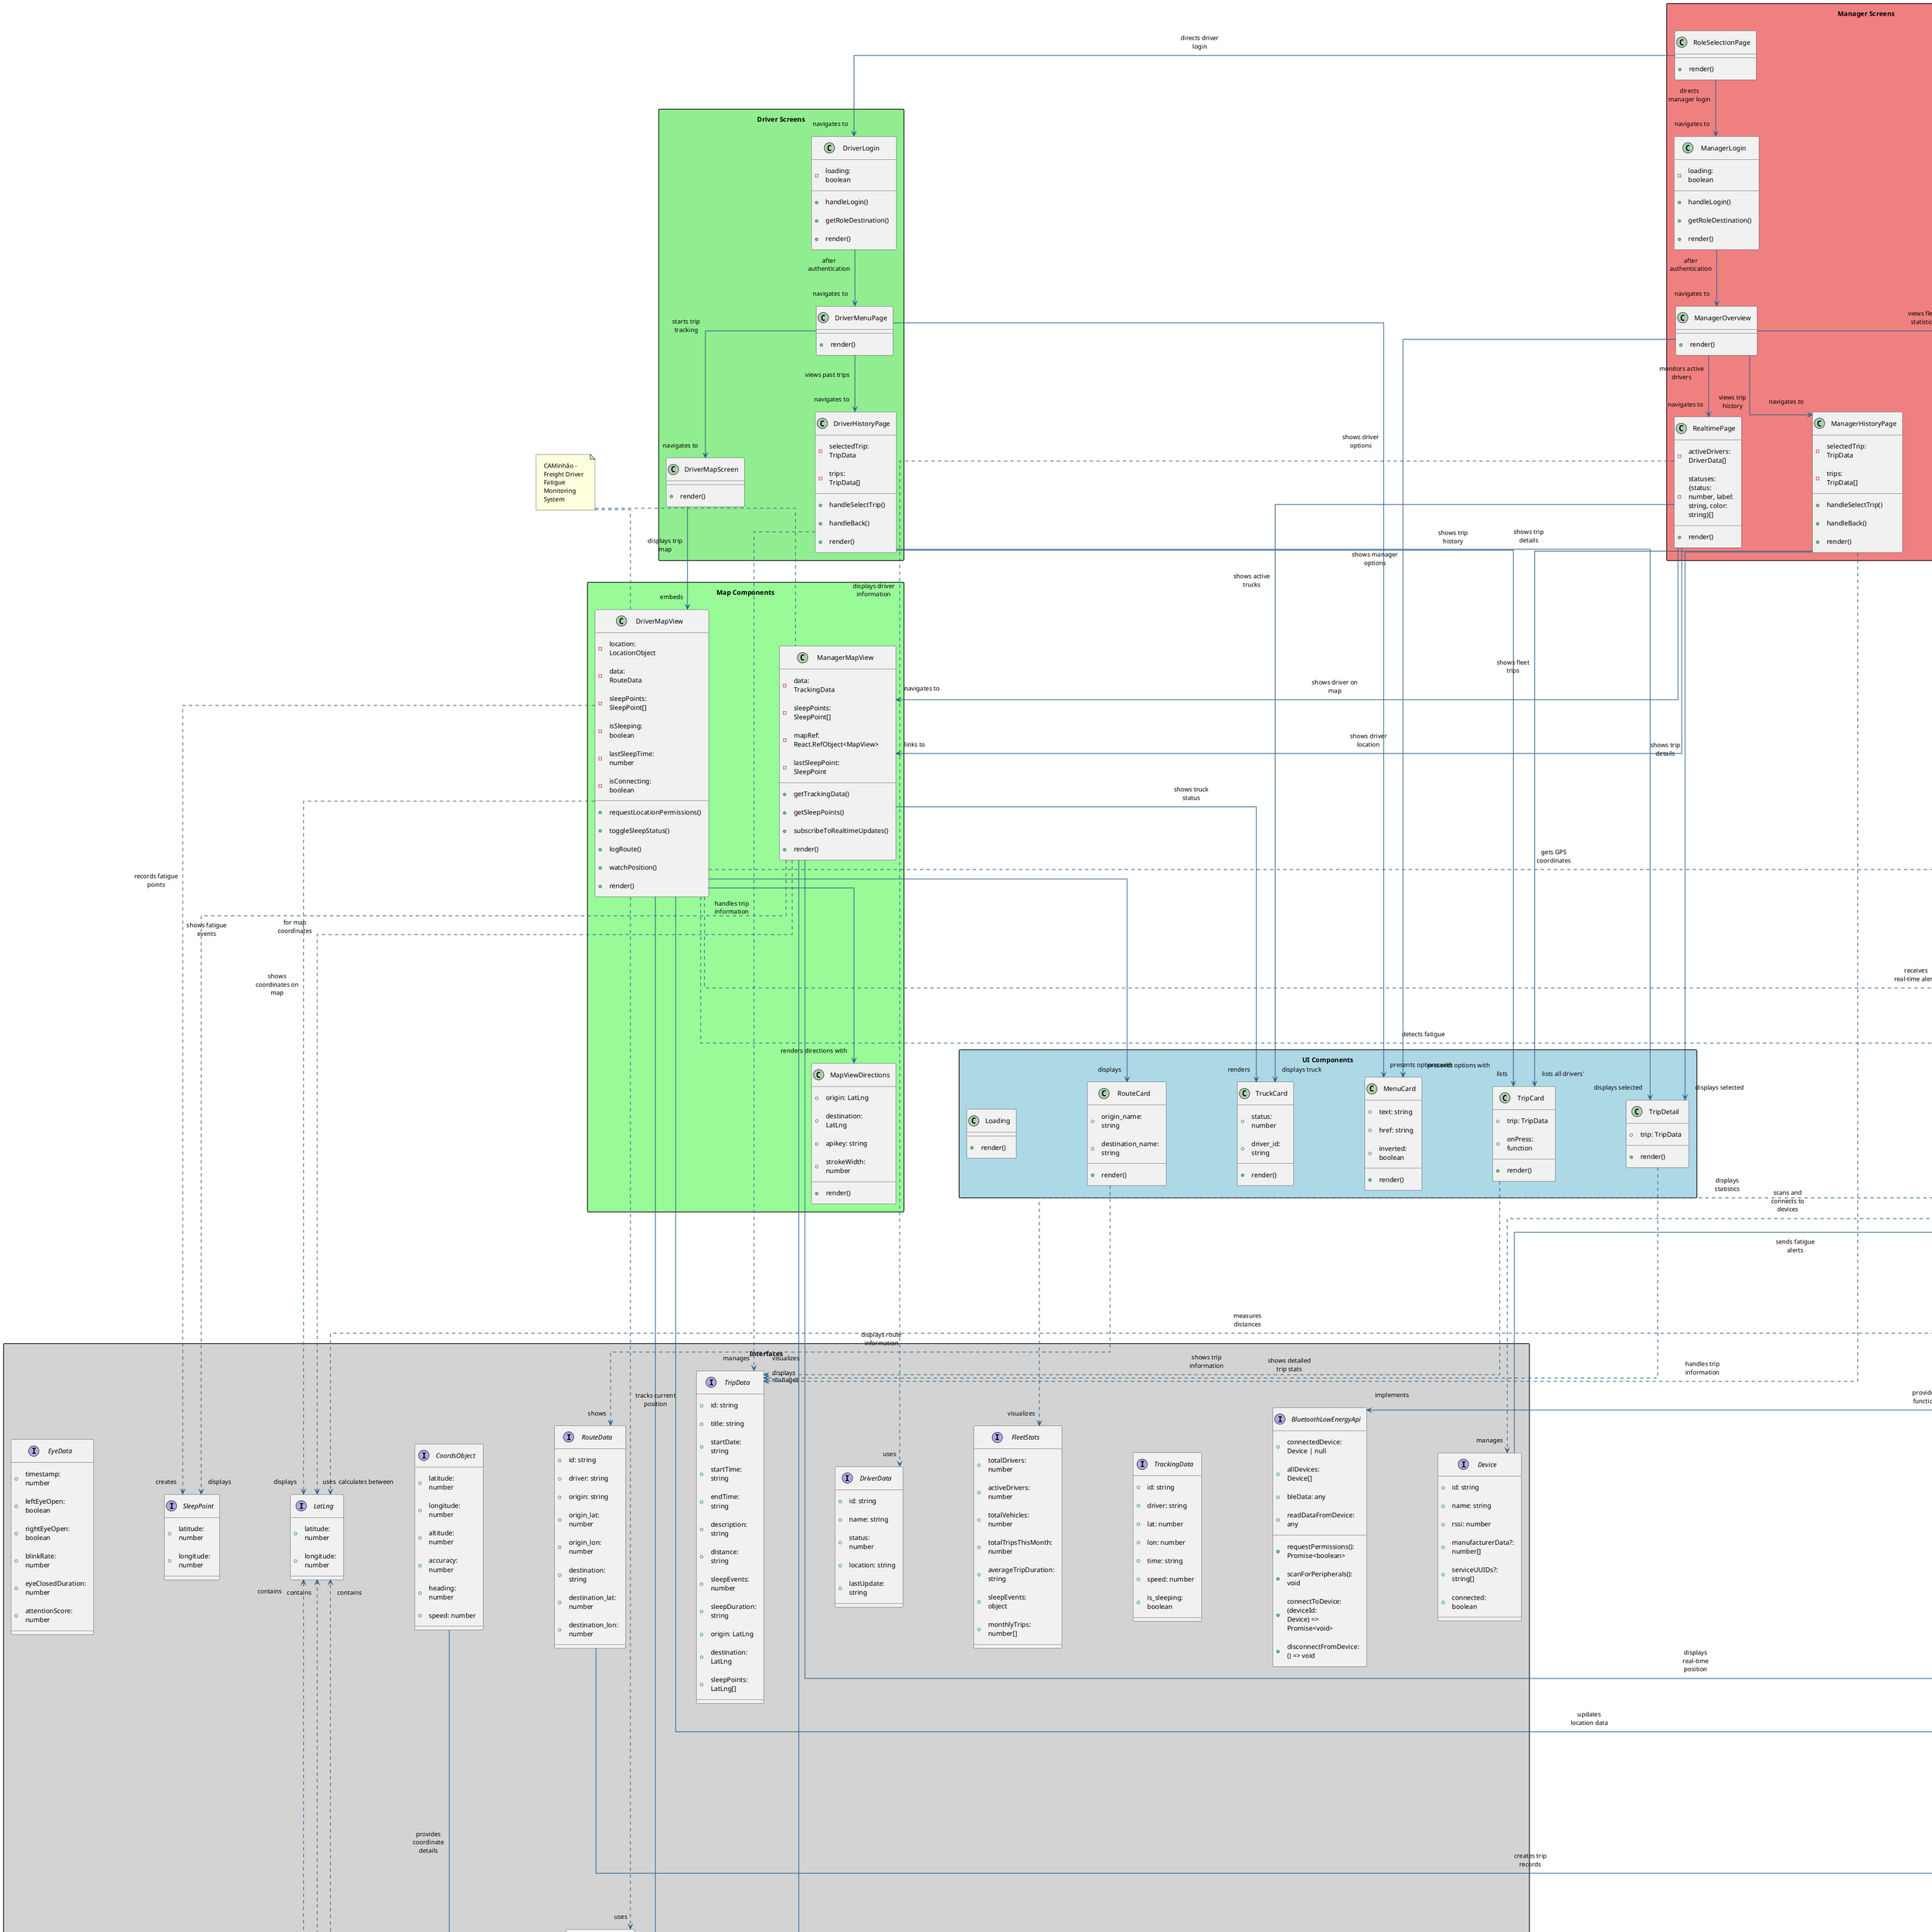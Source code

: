@startuml CAMinhão - Driver Fatigue Monitoring System

' Aumentando o espaçamento entre elementos
skinparam linetype ortho
skinparam nodesep 150
skinparam ranksep 120
skinparam packageStyle rectangle

' Configurações adicionais para melhorar a visualização
skinparam ArrowColor #33658a
skinparam ArrowThickness 1.5
skinparam Padding 10
skinparam componentMargin 20

' Configuração para ajudar com textos longos nas relações
skinparam wrapWidth 100
skinparam maxMessageSize 100

' Dispositivos de Hardware
package "Hardware Devices" #Orange {
  class RaspberryPi {
    -model: string
    -ipAddress: string
    -connected: boolean
    -sleepDetectionActive: boolean
    -lastAlertTime: timestamp
    +connect()
    +disconnect()
    +startMonitoring()
    +stopMonitoring()
    +processEyeData(eyeState: EyeData)
    +detectFatigue(eyeClosedDuration: number)
    +sendAlertToApp(alertLevel: string)
    +sendDataToBracelet(command: string)
    +getStatus()
  }

  class VibrationBracelet {
    -id: string
    -batteryLevel: number
    -connected: boolean
    -vibrationIntensity: number
    -lastVibrationTime: timestamp
    +connect()
    +disconnect()
    +vibrate(intensity: number, duration: number)
    +checkBatteryLevel()
    +getStatus()
    +setPairingMode(active: boolean)
  }
}


' Database Layer
package "Database Models" #LightYellow {
class Drivers {
+id: bigint
+name: text
+license_number: text
+phone: text
+email: text
+status: text
+date_hired: date
+created_at: timestamp
}

class Vehicles {
+id: bigint
+license_plate: text
+model: text
+year: integer
+status: text
+created_at: timestamp
}

class Trips {
+id: bigint
+driver_id: bigint
+vehicle_id: bigint
+origin_name: text
+origin_lat: double
+origin_lon: double
+destination_name: text
+destination_lat: double
+destination_lon: double
+distance: double
+start_time: timestamp
+end_time: timestamp
+status: text
+description: text
+created_at: timestamp
}

class Tracking {
+id: bigint
+driver_id: bigint
+trip_id: bigint
+vehicle_id: bigint
+lat: double
+lon: double
+speed: double
+is_sleeping: boolean
+road_index: integer
+timestamp: timestamp
}

class SleepEvents {
+id: bigint
+trip_id: bigint
+driver_id: bigint
+lat: double
+lon: double
+start_time: timestamp
+end_time: timestamp
+duration: interval
+severity: text
+created_at: timestamp
}

class Supervisors {
+id: bigint
+name: text
+email: text
+phone: text
+created_at: timestamp
}

class SupervisorDriver {
+supervisor_id: bigint
+driver_id: bigint
+assigned_date: timestamp
}

class TripStatistics {
+id: bigint
+month: integer
+year: integer
+total_trips: integer
+total_distance: double
+average_trip_duration: interval
+total_sleep_events: integer
+critical_sleep_incidents: integer
+created_at: timestamp
}

class Roads {
+road_id: text
+road_index: integer
+name: text
+lat: double
+lon: double
}
}

' Core UI Components
package "UI Components" #LightBlue {
class MenuCard {
+text: string
+href: string
+inverted: boolean
+render()
}

class TruckCard {
+status: number
+driver_id: string
+render()
}

class TripCard {
+trip: TripData
+onPress: function
+render()
}

class RouteCard {
+origin_name: string
+destination_name: string
+render()
}

class TripDetail {
+trip: TripData
+render()
}

class Loading {
+render()
}
}

' MapView Components
package "Map Components" #PaleGreen {
class DriverMapView {
-location: LocationObject
-data: RouteData
-sleepPoints: SleepPoint[]
-isSleeping: boolean
-lastSleepTime: number
-isConnecting: boolean
+requestLocationPermissions()
+toggleSleepStatus()
+logRoute()
+watchPosition()
+render()
}

class ManagerMapView {
-data: TrackingData
-sleepPoints: SleepPoint[]
-mapRef: React.RefObject<MapView>
-lastSleepPoint: SleepPoint
+getTrackingData()
+getSleepPoints()
+subscribeToRealtimeUpdates()
+render()
}

class MapViewDirections {
+origin: LatLng
+destination: LatLng
+apikey: string
+strokeWidth: number
+render()
}
}

' Screens by Role
package "Driver Screens" #LightGreen {
class DriverLogin {
-loading: boolean
+handleLogin()
+getRoleDestination()
+render()
}

class DriverMenuPage {
+render()
}

class DriverMapScreen {
+render()
}

class DriverHistoryPage {
-selectedTrip: TripData
-trips: TripData[]
+handleSelectTrip()
+handleBack()
+render()
}
}

package "Manager Screens" #LightCoral {
class ManagerLogin {
-loading: boolean
+handleLogin()
+getRoleDestination()
+render()
}

class ManagerOverview {
+render()
}

class RealtimePage {
-activeDrivers: DriverData[]
-statuses: {status: number, label: string, color: string}[]
+render()
}

class ManagerHistoryPage {
-selectedTrip: TripData
-trips: TripData[]
+handleSelectTrip()
+handleBack()
+render()
}

class FleetSummaryPage {
-fleetStats: FleetStats
+render()
}

class RoleSelectionPage {
+render()
}
}




' Services
package "Services" #Lavender {
class SupabaseService {
+client: SupabaseClient
+from(table: string)
+channel(name: string)
+auth
}

class BLEModule {
-bleManager: BleManager
-allDevices: Device[]
-connectedDevice: Device
-bleData: any
+requestPermissions()
+scanForPeripherals()
+connectToDevice()
+disconnectFromDevice()
+readDataFromDevice()
}

class LocationService {
+requestPermissions()
+getCurrentPosition()
+watchPosition()
+calculateDistance()
}
}

' Data Types & Interfaces
package "Interfaces" #LightGrey {
interface TripData {
+id: string
+title: string
+startDate: string
+startTime: string
+endTime: string
+description: string
+distance: string
+sleepEvents: number
+sleepDuration: string
+origin: LatLng
+destination: LatLng
+sleepPoints: LatLng[]
}

interface RouteData {
+id: string
+driver: string
+origin: string
+origin_lat: number
+origin_lon: number
+destination: string
+destination_lat: number
+destination_lon: number
}

interface TrackingData {
+id: string
+driver: string
+lat: number
+lon: number
+time: string
+speed: number
+is_sleeping: boolean
}

interface SleepPoint {
+latitude: number
+longitude: number
}

interface DriverData {
+id: string
+name: string
+status: number
+location: string
+lastUpdate: string
}

interface FleetStats {
+totalDrivers: number
+activeDrivers: number
+totalVehicles: number
+totalTripsThisMonth: number
+averageTripDuration: string
+sleepEvents: object
+monthlyTrips: number[]
}

interface BluetoothLowEnergyApi {
+requestPermissions(): Promise<boolean>
+scanForPeripherals(): void
+connectToDevice: (deviceId: Device) => Promise<void>
+disconnectFromDevice: () => void
+connectedDevice: Device | null
+allDevices: Device[]
+bleData: any
+readDataFromDevice: any
}

interface LatLng {
+latitude: number
+longitude: number
}

interface LocationObject {
+coords: CoordsObject
+timestamp: number
}

interface CoordsObject {
+latitude: number
+longitude: number
+altitude: number
+accuracy: number
+heading: number
+speed: number
}

interface Device {
+id: string
+name: string
+rssi: number
+manufacturerData?: number[]
+serviceUUIDs?: string[]
+connected: boolean
}

' Interface para dados de monitoramento ocular
interface EyeData {
  +timestamp: number
  +leftEyeOpen: boolean
  +rightEyeOpen: boolean
  +blinkRate: number
  +eyeClosedDuration: number
  +attentionScore: number
}

}




' Database Relationships
Drivers "1" --* "many: tracks trips of" Trips
Vehicles "1" --* "many: used in" Trips
Trips "1" --* "many: generates" Tracking
Drivers "1" --* "many: has location" Tracking
Vehicles "1" --* "many: recorded in" Tracking
Trips "1" --* "many: contains" SleepEvents
Drivers "1" --* "many: experiences" SleepEvents
Supervisors "1" --* "many: supervises" SupervisorDriver
Drivers "1" --* "many: reports to" SupervisorDriver
Tracking "many: references" -- "1: identified by" Roads

' Component Relationships
DriverMapView --> "renders directions with" MapViewDirections
DriverMapView --> "displays" RouteCard
DriverMapView --> "creates" SleepEvents : creates fatigue events
DriverMapView --> "updates" Tracking : updates location data
DriverMapView ..> "connects to device via" BLEModule : detects fatigue
DriverMapView ..> "requests position from" LocationService : gets GPS coordinates

ManagerMapView --> "reads" Tracking : displays real-time position
ManagerMapView --> "displays historical" SleepEvents : shows fatigue events
ManagerMapView --> "renders" TruckCard : shows truck status

TripCard ..> "displays" TripData : shows trip information
TripDetail ..> "visualizes" TripData : shows detailed trip stats
RouteCard ..> "shows" RouteData : displays route information

DriverHistoryPage --> "lists" TripCard : shows trip history
DriverHistoryPage --> "displays selected" TripDetail : shows trip details
DriverHistoryPage ..> "manages" TripData : handles trip information

ManagerHistoryPage --> "lists all drivers'" TripCard : shows fleet trips
ManagerHistoryPage --> "displays selected" TripDetail : shows trip details
ManagerHistoryPage ..> "manages" TripData : handles trip information

RealtimePage --> "displays truck" TruckCard : shows active trucks
RealtimePage ..> "uses" DriverData : displays driver information
RealtimePage --> "navigates to" ManagerMapView : shows driver on map

FleetSummaryPage ..> "analyzes" TripStatistics : processes fleet data
FleetSummaryPage ..> "visualizes" FleetStats : displays statistics

DriverMenuPage --> "presents options with" MenuCard : shows driver options
ManagerOverview --> "presents options with" MenuCard : shows manager options

DriverMapScreen --> "embeds" DriverMapView : displays trip map
RealtimePage --> "links to" ManagerMapView : shows driver location

' Relacionamentos dos novos dispositivos
RaspberryPi --> "controls" VibrationBracelet : sends vibration commands
RaspberryPi --> "detects" SleepEvents : identifies sleep patterns
RaspberryPi ..> "communicates with" BLEModule : sends alerts to app
BLEModule ..> "receives data from" RaspberryPi : gets fatigue status
DriverMapView ..> "connects to" RaspberryPi : receives real-time alerts
VibrationBracelet ..> "alerts" Drivers : notifies of fatigue detection

' Service Connections
SupabaseService ..> "manages" Drivers : stores driver data
SupabaseService ..> "manages" Vehicles : stores vehicle data
SupabaseService ..> "manages" Trips : stores trip data
SupabaseService ..> "manages" Tracking : stores location data
SupabaseService ..> "manages" SleepEvents : stores fatigue events
SupabaseService ..> "manages" Supervisors : stores supervisor data
SupabaseService ..> "manages" SupervisorDriver : stores assignments
SupabaseService ..> "manages" TripStatistics : stores analytics
SupabaseService ..> "manages" Roads : stores road data

BLEModule ..> "detects" SleepEvents : identifies fatigue events
BLEModule --> "implements" BluetoothLowEnergyApi : provides BLE functionality

RoleSelectionPage --> "navigates to" DriverLogin : directs driver login
RoleSelectionPage --> "navigates to" ManagerLogin : directs manager login
' Service Connections (adicionando relacionamentos que estão faltando)
LocationService ..> "provides" LocationObject : returns location data
LocationService ..> "calculates between" LatLng : measures distances

BLEModule ..> "manages" Device : scans and connects to devices

' Component Relationships (adicionando relacionamentos que estão faltando)
DriverMapView ..> "uses" LocationObject : tracks current position
DriverMapView ..> "creates" SleepPoint : records fatigue points
DriverMapView ..> "displays" LatLng : shows coordinates on map

ManagerMapView ..> "uses" LatLng : for map coordinates
ManagerMapView ..> "displays" SleepPoint : shows fatigue events

' Data Flow Relationships
Tracking ..> "contains" LatLng : stores coordinates
SleepEvents ..> "contains" LatLng : stores sleep event locations
Roads ..> "contains" LatLng : stores road coordinate points

' Screen Relationships
DriverLogin --> "navigates to" DriverMenuPage : after authentication
ManagerLogin --> "navigates to" ManagerOverview : after authentication
DriverMenuPage --> "navigates to" DriverMapScreen : starts trip tracking
DriverMenuPage --> "navigates to" DriverHistoryPage : views past trips
ManagerOverview --> "navigates to" RealtimePage : monitors active drivers
ManagerOverview --> "navigates to" ManagerHistoryPage : views trip history
ManagerOverview --> "navigates to" FleetSummaryPage : views fleet statistics

' Device Connections 
Device --> "provides data to" BLEModule : sends fatigue alerts
CoordsObject --> "updates" LocationObject : provides coordinate details

' RouteData relationship
RouteData --> "generates" Trips : creates trip records




note "CAMinhão - Freight Driver Fatigue Monitoring System" as AppTitle
AppTitle .. DriverMapView
AppTitle .. ManagerMapView

@enduml
